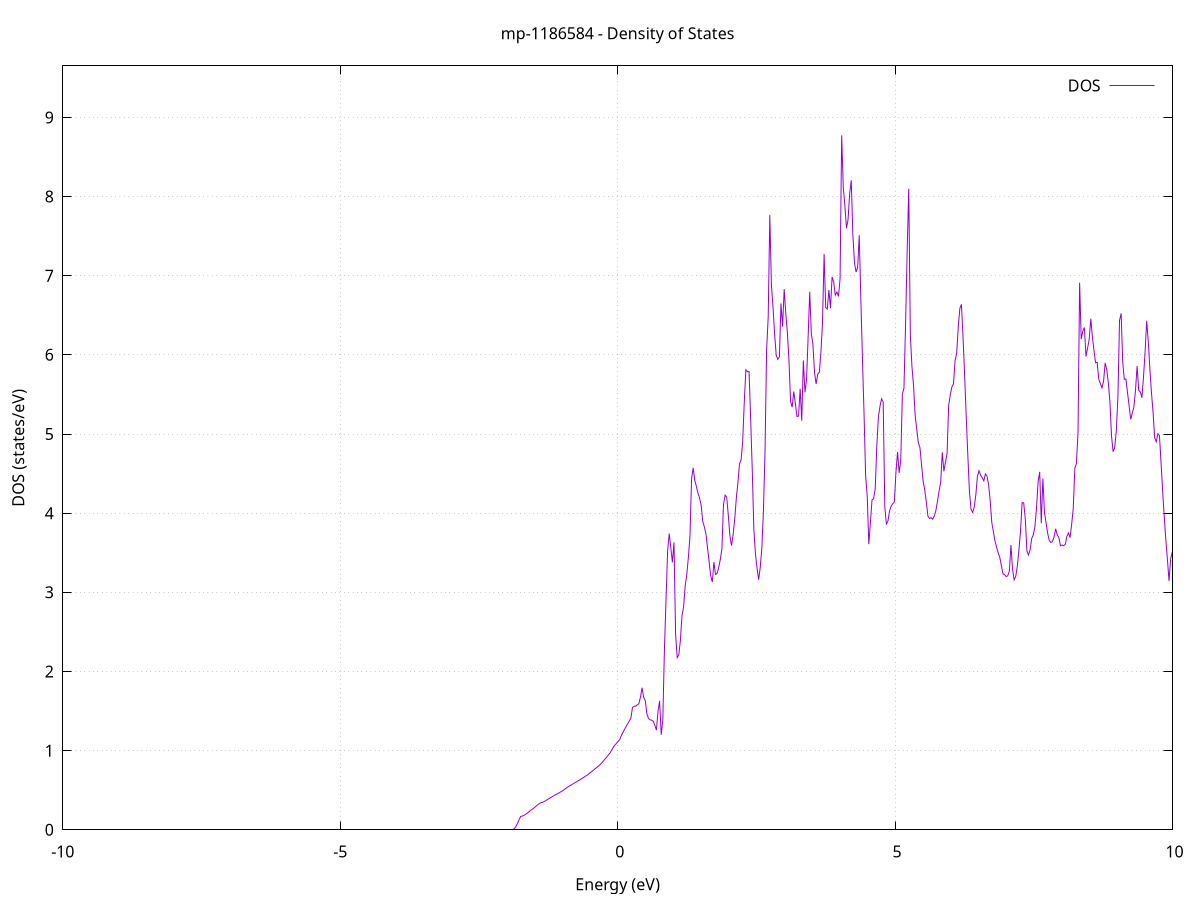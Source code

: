 set title 'mp-1186584 - Density of States'
set xlabel 'Energy (eV)'
set ylabel 'DOS (states/eV)'
set grid
set xrange [-10:10]
set yrange [0:9.651]
set xzeroaxis lt -1
set terminal png size 800,600
set output 'mp-1186584_dos_gnuplot.png'
plot '-' using 1:2 with lines title 'DOS'
-38.500600 0.000000
-38.471800 0.000000
-38.443000 0.000000
-38.414200 0.000000
-38.385400 0.000000
-38.356700 0.000000
-38.327900 0.000000
-38.299100 0.000000
-38.270300 0.000000
-38.241500 0.000000
-38.212700 0.000000
-38.184000 0.000000
-38.155200 0.000000
-38.126400 0.000000
-38.097600 0.000000
-38.068800 0.000000
-38.040100 0.000000
-38.011300 0.000000
-37.982500 0.000000
-37.953700 0.000000
-37.924900 0.000000
-37.896200 0.000000
-37.867400 0.000000
-37.838600 0.000000
-37.809800 0.000000
-37.781000 0.000000
-37.752300 0.000000
-37.723500 0.000000
-37.694700 0.000000
-37.665900 0.000000
-37.637100 0.000000
-37.608300 0.000000
-37.579600 0.000000
-37.550800 0.000000
-37.522000 0.000000
-37.493200 0.000000
-37.464400 0.000000
-37.435700 0.000000
-37.406900 0.000000
-37.378100 0.000000
-37.349300 0.000000
-37.320500 0.000000
-37.291800 0.000000
-37.263000 0.000000
-37.234200 0.000000
-37.205400 0.000000
-37.176600 0.000000
-37.147900 0.000000
-37.119100 0.000000
-37.090300 0.000000
-37.061500 0.000000
-37.032700 0.000000
-37.003900 0.000000
-36.975200 0.000000
-36.946400 0.000000
-36.917600 0.000000
-36.888800 0.000000
-36.860000 0.000000
-36.831300 0.000000
-36.802500 0.000000
-36.773700 0.000000
-36.744900 0.000000
-36.716100 0.000000
-36.687400 0.000000
-36.658600 0.000000
-36.629800 0.000000
-36.601000 0.000000
-36.572200 0.000000
-36.543500 0.000000
-36.514700 0.000000
-36.485900 0.000000
-36.457100 0.000000
-36.428300 0.000000
-36.399600 0.000000
-36.370800 0.000000
-36.342000 0.000000
-36.313200 0.000000
-36.284400 0.000000
-36.255600 0.000000
-36.226900 0.000000
-36.198100 0.000000
-36.169300 0.000000
-36.140500 0.000000
-36.111700 0.000000
-36.083000 0.000000
-36.054200 0.000000
-36.025400 0.000000
-35.996600 0.000000
-35.967800 0.000000
-35.939100 0.000000
-35.910300 0.000000
-35.881500 0.000000
-35.852700 0.000000
-35.823900 0.000000
-35.795200 0.000000
-35.766400 0.000000
-35.737600 0.000000
-35.708800 0.000000
-35.680000 0.000000
-35.651200 0.000000
-35.622500 0.000000
-35.593700 0.000000
-35.564900 0.000000
-35.536100 0.000000
-35.507300 0.000000
-35.478600 0.000000
-35.449800 0.000000
-35.421000 0.000000
-35.392200 0.000000
-35.363400 0.000000
-35.334700 0.000000
-35.305900 0.000000
-35.277100 0.000000
-35.248300 0.000000
-35.219500 0.000000
-35.190800 0.000000
-35.162000 0.000000
-35.133200 0.000000
-35.104400 0.000000
-35.075600 0.000000
-35.046800 0.000000
-35.018100 0.000000
-34.989300 0.000000
-34.960500 0.000000
-34.931700 0.000000
-34.902900 0.000000
-34.874200 0.000000
-34.845400 0.000000
-34.816600 0.000000
-34.787800 0.000000
-34.759000 0.000000
-34.730300 0.000000
-34.701500 0.000000
-34.672700 0.000000
-34.643900 0.000000
-34.615100 0.000000
-34.586400 0.000000
-34.557600 0.000000
-34.528800 0.000000
-34.500000 0.000000
-34.471200 0.000000
-34.442400 0.000000
-34.413700 0.000000
-34.384900 0.000000
-34.356100 0.000000
-34.327300 0.000000
-34.298500 0.000000
-34.269800 0.000000
-34.241000 0.000000
-34.212200 0.000000
-34.183400 0.000000
-34.154600 0.000000
-34.125900 0.000000
-34.097100 0.000000
-34.068300 0.000000
-34.039500 0.000000
-34.010700 0.000000
-33.982000 0.000000
-33.953200 0.000000
-33.924400 0.000000
-33.895600 0.000000
-33.866800 0.000000
-33.838000 0.000000
-33.809300 0.000000
-33.780500 0.000000
-33.751700 0.000000
-33.722900 0.000000
-33.694100 0.000000
-33.665400 0.000000
-33.636600 0.000000
-33.607800 0.000000
-33.579000 0.000000
-33.550200 0.000000
-33.521500 0.000000
-33.492700 0.000000
-33.463900 0.000000
-33.435100 0.000000
-33.406300 0.000000
-33.377600 0.000000
-33.348800 0.000000
-33.320000 0.000000
-33.291200 0.000000
-33.262400 0.000000
-33.233700 0.000000
-33.204900 0.000000
-33.176100 0.000000
-33.147300 0.000000
-33.118500 0.000000
-33.089700 0.000000
-33.061000 0.000000
-33.032200 0.000000
-33.003400 0.000000
-32.974600 0.000000
-32.945800 0.000000
-32.917100 0.000000
-32.888300 0.000000
-32.859500 0.000000
-32.830700 0.000000
-32.801900 0.000000
-32.773200 0.000000
-32.744400 0.000000
-32.715600 0.000000
-32.686800 0.000000
-32.658000 0.000000
-32.629300 0.000000
-32.600500 0.000000
-32.571700 0.000000
-32.542900 0.000000
-32.514100 0.000000
-32.485300 0.000000
-32.456600 0.000000
-32.427800 0.000000
-32.399000 0.000000
-32.370200 0.000000
-32.341400 0.000000
-32.312700 0.000000
-32.283900 0.000000
-32.255100 0.000000
-32.226300 0.000000
-32.197500 0.000000
-32.168800 0.000000
-32.140000 0.000000
-32.111200 0.000000
-32.082400 0.000000
-32.053600 0.000000
-32.024900 0.000000
-31.996100 0.000000
-31.967300 0.000000
-31.938500 0.000000
-31.909700 0.000000
-31.880900 0.000000
-31.852200 0.000000
-31.823400 0.000000
-31.794600 0.000000
-31.765800 0.000000
-31.737000 0.000000
-31.708300 0.000000
-31.679500 0.000000
-31.650700 0.000000
-31.621900 0.000000
-31.593100 0.000000
-31.564400 0.000000
-31.535600 0.000000
-31.506800 0.000000
-31.478000 0.000000
-31.449200 0.000000
-31.420500 0.000000
-31.391700 0.000000
-31.362900 0.000000
-31.334100 0.000000
-31.305300 0.000000
-31.276500 0.000000
-31.247800 0.000000
-31.219000 0.000000
-31.190200 0.000000
-31.161400 0.000000
-31.132600 0.000000
-31.103900 0.000000
-31.075100 0.000000
-31.046300 0.000000
-31.017500 0.000000
-30.988700 0.000000
-30.960000 0.000000
-30.931200 0.000000
-30.902400 0.000000
-30.873600 0.000000
-30.844800 0.000000
-30.816100 0.000000
-30.787300 0.000000
-30.758500 0.000000
-30.729700 0.000000
-30.700900 0.000000
-30.672100 0.000000
-30.643400 0.000000
-30.614600 0.000000
-30.585800 0.000000
-30.557000 0.000000
-30.528200 0.000000
-30.499500 0.000000
-30.470700 0.000000
-30.441900 0.000000
-30.413100 0.000000
-30.384300 0.000000
-30.355600 0.000000
-30.326800 0.000000
-30.298000 0.000000
-30.269200 0.000000
-30.240400 0.000000
-30.211700 0.000000
-30.182900 0.000000
-30.154100 0.000000
-30.125300 0.000000
-30.096500 0.000000
-30.067800 0.000000
-30.039000 0.000000
-30.010200 0.000000
-29.981400 0.000000
-29.952600 0.000000
-29.923800 0.000000
-29.895100 0.000000
-29.866300 0.000000
-29.837500 0.000000
-29.808700 0.000000
-29.779900 0.000000
-29.751200 0.000000
-29.722400 0.000000
-29.693600 0.000000
-29.664800 0.000000
-29.636000 0.000000
-29.607300 0.000000
-29.578500 0.000000
-29.549700 0.000000
-29.520900 0.000000
-29.492100 0.000000
-29.463400 0.000000
-29.434600 0.000000
-29.405800 0.000000
-29.377000 0.000000
-29.348200 0.000000
-29.319400 0.000000
-29.290700 0.000000
-29.261900 0.000000
-29.233100 0.000000
-29.204300 0.000000
-29.175500 0.000000
-29.146800 0.000000
-29.118000 0.000000
-29.089200 0.000000
-29.060400 0.000000
-29.031600 0.000000
-29.002900 0.000000
-28.974100 0.000000
-28.945300 0.000000
-28.916500 0.000000
-28.887700 0.000000
-28.859000 0.000000
-28.830200 0.000000
-28.801400 0.000000
-28.772600 0.000000
-28.743800 0.000000
-28.715000 0.000000
-28.686300 0.000000
-28.657500 0.000000
-28.628700 0.000000
-28.599900 0.000000
-28.571100 0.000000
-28.542400 0.000000
-28.513600 0.000000
-28.484800 0.000000
-28.456000 0.000000
-28.427200 0.000000
-28.398500 0.000000
-28.369700 0.000000
-28.340900 0.000000
-28.312100 0.000000
-28.283300 0.000000
-28.254600 0.000000
-28.225800 0.000000
-28.197000 0.000000
-28.168200 0.000000
-28.139400 0.000000
-28.110600 0.000000
-28.081900 0.000000
-28.053100 0.000000
-28.024300 0.000000
-27.995500 0.000000
-27.966700 0.000000
-27.938000 0.000000
-27.909200 0.000000
-27.880400 0.000000
-27.851600 0.000000
-27.822800 0.000000
-27.794100 0.000000
-27.765300 0.000000
-27.736500 0.000000
-27.707700 0.000000
-27.678900 0.000000
-27.650200 0.000000
-27.621400 0.000000
-27.592600 0.000000
-27.563800 0.000000
-27.535000 0.000000
-27.506200 0.000000
-27.477500 0.000000
-27.448700 0.000000
-27.419900 0.000000
-27.391100 0.000000
-27.362300 0.000000
-27.333600 0.000000
-27.304800 0.000000
-27.276000 0.000000
-27.247200 0.000000
-27.218400 0.000000
-27.189700 0.000000
-27.160900 0.000000
-27.132100 0.000000
-27.103300 0.000000
-27.074500 0.000000
-27.045800 0.000000
-27.017000 0.000000
-26.988200 0.000000
-26.959400 0.000000
-26.930600 0.000000
-26.901900 0.000000
-26.873100 0.000000
-26.844300 0.000000
-26.815500 0.000000
-26.786700 0.000000
-26.757900 0.000000
-26.729200 0.000000
-26.700400 0.000000
-26.671600 0.000000
-26.642800 0.000000
-26.614000 0.000000
-26.585300 0.000000
-26.556500 0.000000
-26.527700 0.000000
-26.498900 0.000000
-26.470100 0.000000
-26.441400 0.000000
-26.412600 0.000000
-26.383800 0.000000
-26.355000 0.000000
-26.326200 0.000000
-26.297500 0.000000
-26.268700 0.000000
-26.239900 0.000000
-26.211100 0.000000
-26.182300 0.000000
-26.153500 0.000000
-26.124800 0.000000
-26.096000 0.000000
-26.067200 0.000000
-26.038400 0.000000
-26.009600 0.000000
-25.980900 0.000000
-25.952100 0.000000
-25.923300 0.000000
-25.894500 0.000000
-25.865700 0.000000
-25.837000 0.000000
-25.808200 0.000000
-25.779400 0.000000
-25.750600 0.000000
-25.721800 0.000000
-25.693100 0.000000
-25.664300 0.000000
-25.635500 0.000000
-25.606700 0.000000
-25.577900 0.000000
-25.549100 0.000000
-25.520400 0.000000
-25.491600 0.000000
-25.462800 0.000000
-25.434000 0.000000
-25.405200 0.000000
-25.376500 0.000000
-25.347700 0.000000
-25.318900 0.000000
-25.290100 0.000000
-25.261300 0.000000
-25.232600 0.000000
-25.203800 0.000000
-25.175000 0.000000
-25.146200 0.000000
-25.117400 0.000000
-25.088700 0.000000
-25.059900 0.000000
-25.031100 0.000000
-25.002300 0.000000
-24.973500 0.000000
-24.944700 0.000000
-24.916000 0.000000
-24.887200 0.000000
-24.858400 0.000000
-24.829600 0.000000
-24.800800 0.000000
-24.772100 0.000000
-24.743300 0.000000
-24.714500 0.000000
-24.685700 0.000000
-24.656900 0.000000
-24.628200 0.000000
-24.599400 0.000000
-24.570600 0.000000
-24.541800 0.000000
-24.513000 0.000000
-24.484300 0.000000
-24.455500 0.000000
-24.426700 0.000000
-24.397900 0.000000
-24.369100 0.000000
-24.340300 0.000000
-24.311600 0.000000
-24.282800 0.000000
-24.254000 0.000000
-24.225200 0.000000
-24.196400 0.000000
-24.167700 0.000000
-24.138900 0.000000
-24.110100 0.000000
-24.081300 0.000000
-24.052500 0.000000
-24.023800 0.000000
-23.995000 0.000000
-23.966200 0.000000
-23.937400 0.000000
-23.908600 0.000000
-23.879900 0.000000
-23.851100 0.000000
-23.822300 0.000000
-23.793500 0.000000
-23.764700 0.000000
-23.736000 0.000000
-23.707200 0.000000
-23.678400 0.000000
-23.649600 0.000000
-23.620800 0.000000
-23.592000 0.000000
-23.563300 0.000000
-23.534500 0.000000
-23.505700 0.000000
-23.476900 0.000000
-23.448100 0.000000
-23.419400 0.000000
-23.390600 0.000000
-23.361800 0.000000
-23.333000 0.000000
-23.304200 0.000000
-23.275500 0.000000
-23.246700 0.000000
-23.217900 0.000000
-23.189100 0.000000
-23.160300 0.000000
-23.131600 0.000000
-23.102800 0.000000
-23.074000 0.000000
-23.045200 0.000000
-23.016400 0.000000
-22.987600 0.000000
-22.958900 0.000000
-22.930100 0.000000
-22.901300 0.000000
-22.872500 0.000000
-22.843700 0.000000
-22.815000 0.000000
-22.786200 0.000000
-22.757400 0.000000
-22.728600 0.000000
-22.699800 0.000000
-22.671100 0.000000
-22.642300 0.000000
-22.613500 0.000000
-22.584700 0.000000
-22.555900 0.000000
-22.527200 0.000000
-22.498400 0.000000
-22.469600 0.000000
-22.440800 0.000000
-22.412000 0.000000
-22.383200 0.000000
-22.354500 0.000000
-22.325700 0.000000
-22.296900 0.000000
-22.268100 0.000000
-22.239300 0.000000
-22.210600 0.000000
-22.181800 0.000000
-22.153000 0.000000
-22.124200 0.000000
-22.095400 0.000000
-22.066700 0.000000
-22.037900 0.000000
-22.009100 0.000000
-21.980300 0.000000
-21.951500 0.000000
-21.922800 0.000000
-21.894000 0.000000
-21.865200 0.000000
-21.836400 0.000000
-21.807600 0.000000
-21.778800 0.000000
-21.750100 0.000000
-21.721300 0.000000
-21.692500 0.000000
-21.663700 0.000000
-21.634900 0.000000
-21.606200 0.000000
-21.577400 0.000000
-21.548600 0.000000
-21.519800 0.000000
-21.491000 0.000000
-21.462300 0.000000
-21.433500 0.000000
-21.404700 0.000000
-21.375900 0.000000
-21.347100 0.000000
-21.318400 0.000000
-21.289600 0.000000
-21.260800 0.000000
-21.232000 0.000000
-21.203200 0.000000
-21.174500 0.000000
-21.145700 0.000000
-21.116900 0.000000
-21.088100 0.000000
-21.059300 9.501400
-21.030500 12.516000
-21.001800 35.061200
-20.973000 37.074900
-20.944200 49.780700
-20.915400 50.344800
-20.886600 13.240700
-20.857900 32.386700
-20.829100 38.251400
-20.800300 40.545900
-20.771500 30.185800
-20.742700 45.372500
-20.714000 35.614400
-20.685200 61.629500
-20.656400 69.793100
-20.627600 74.371700
-20.598800 0.000000
-20.570100 0.000000
-20.541300 0.000000
-20.512500 0.000000
-20.483700 0.000000
-20.454900 0.000000
-20.426100 0.000000
-20.397400 0.000000
-20.368600 0.000000
-20.339800 0.000000
-20.311000 0.000000
-20.282200 0.000000
-20.253500 0.000000
-20.224700 0.000000
-20.195900 0.000000
-20.167100 0.000000
-20.138300 0.000000
-20.109600 0.000000
-20.080800 0.000000
-20.052000 0.000000
-20.023200 0.000000
-19.994400 0.000000
-19.965700 0.000000
-19.936900 0.000000
-19.908100 0.000000
-19.879300 0.000000
-19.850500 0.000000
-19.821700 0.000000
-19.793000 0.000000
-19.764200 0.000000
-19.735400 0.000000
-19.706600 0.000000
-19.677800 0.000000
-19.649100 0.000000
-19.620300 0.000000
-19.591500 0.000000
-19.562700 0.000000
-19.533900 0.000000
-19.505200 0.000000
-19.476400 0.000000
-19.447600 0.000000
-19.418800 0.000000
-19.390000 0.000000
-19.361300 0.000000
-19.332500 0.000000
-19.303700 0.000000
-19.274900 0.000000
-19.246100 0.000000
-19.217300 0.000000
-19.188600 0.000000
-19.159800 0.000000
-19.131000 0.000000
-19.102200 0.000000
-19.073400 0.000000
-19.044700 0.000000
-19.015900 0.000000
-18.987100 0.000000
-18.958300 0.000000
-18.929500 0.000000
-18.900800 0.000000
-18.872000 0.000000
-18.843200 0.000000
-18.814400 0.000000
-18.785600 0.000000
-18.756900 0.000000
-18.728100 0.000000
-18.699300 0.000000
-18.670500 0.000000
-18.641700 0.000000
-18.612900 0.000000
-18.584200 0.000000
-18.555400 0.000000
-18.526600 0.000000
-18.497800 0.000000
-18.469000 0.000000
-18.440300 0.000000
-18.411500 0.000000
-18.382700 0.000000
-18.353900 0.000000
-18.325100 0.000000
-18.296400 0.000000
-18.267600 0.000000
-18.238800 0.000000
-18.210000 0.000000
-18.181200 0.000000
-18.152500 0.000000
-18.123700 0.000000
-18.094900 0.000000
-18.066100 0.000000
-18.037300 0.000000
-18.008600 0.000000
-17.979800 0.000000
-17.951000 0.000000
-17.922200 0.000000
-17.893400 0.000000
-17.864600 0.000000
-17.835900 0.000000
-17.807100 0.000000
-17.778300 0.000000
-17.749500 0.000000
-17.720700 0.000000
-17.692000 0.000000
-17.663200 0.000000
-17.634400 0.000000
-17.605600 0.000000
-17.576800 0.000000
-17.548100 0.000000
-17.519300 0.000000
-17.490500 0.000000
-17.461700 0.000000
-17.432900 0.000000
-17.404200 0.000000
-17.375400 0.000000
-17.346600 0.000000
-17.317800 0.000000
-17.289000 0.000000
-17.260200 0.000000
-17.231500 0.000000
-17.202700 0.000000
-17.173900 0.000000
-17.145100 0.000000
-17.116300 0.000000
-17.087600 0.000000
-17.058800 0.000000
-17.030000 0.000000
-17.001200 0.000000
-16.972400 0.000000
-16.943700 0.000000
-16.914900 0.000000
-16.886100 0.000000
-16.857300 0.000000
-16.828500 0.000000
-16.799800 0.000000
-16.771000 0.000000
-16.742200 0.000000
-16.713400 0.000000
-16.684600 0.000000
-16.655800 0.000000
-16.627100 0.000000
-16.598300 0.000000
-16.569500 0.000000
-16.540700 0.000000
-16.511900 0.000000
-16.483200 0.000000
-16.454400 0.000000
-16.425600 0.000000
-16.396800 0.000000
-16.368000 0.000000
-16.339300 160.466200
-16.310500 0.000000
-16.281700 0.000000
-16.252900 0.000000
-16.224100 0.000000
-16.195400 0.000000
-16.166600 0.000000
-16.137800 0.000000
-16.109000 0.000000
-16.080200 0.000000
-16.051400 0.000000
-16.022700 0.000000
-15.993900 0.000000
-15.965100 0.000000
-15.936300 0.000000
-15.907500 0.000000
-15.878800 0.000000
-15.850000 0.000000
-15.821200 0.000000
-15.792400 0.000000
-15.763600 0.000000
-15.734900 0.000000
-15.706100 0.000000
-15.677300 0.000000
-15.648500 0.000000
-15.619700 0.000000
-15.591000 0.000000
-15.562200 0.000000
-15.533400 0.000000
-15.504600 0.000000
-15.475800 0.000000
-15.447000 0.000000
-15.418300 0.000000
-15.389500 0.000000
-15.360700 0.000000
-15.331900 0.000000
-15.303100 0.000000
-15.274400 0.000000
-15.245600 0.000000
-15.216800 0.000000
-15.188000 0.000000
-15.159200 0.000000
-15.130500 0.000000
-15.101700 0.000000
-15.072900 0.000000
-15.044100 0.000000
-15.015300 0.000000
-14.986600 0.000000
-14.957800 0.000000
-14.929000 0.000000
-14.900200 0.000000
-14.871400 0.000000
-14.842700 0.000000
-14.813900 0.000000
-14.785100 0.000000
-14.756300 0.000000
-14.727500 0.000000
-14.698700 0.000000
-14.670000 0.000000
-14.641200 0.000000
-14.612400 0.000000
-14.583600 0.000000
-14.554800 0.000000
-14.526100 0.000000
-14.497300 0.000000
-14.468500 0.000000
-14.439700 0.000000
-14.410900 0.000000
-14.382200 0.000000
-14.353400 0.000000
-14.324600 0.000000
-14.295800 0.000000
-14.267000 0.000000
-14.238300 0.000000
-14.209500 0.000000
-14.180700 0.000000
-14.151900 0.000000
-14.123100 0.000000
-14.094300 0.000000
-14.065600 0.000000
-14.036800 0.000000
-14.008000 0.000000
-13.979200 0.000000
-13.950400 0.000000
-13.921700 0.000000
-13.892900 0.000000
-13.864100 0.000000
-13.835300 0.000000
-13.806500 0.000000
-13.777800 0.000000
-13.749000 0.000000
-13.720200 0.000000
-13.691400 0.000000
-13.662600 0.000000
-13.633900 0.000000
-13.605100 0.000000
-13.576300 0.000000
-13.547500 0.000000
-13.518700 0.000000
-13.489900 0.000000
-13.461200 0.000000
-13.432400 0.000000
-13.403600 0.000000
-13.374800 0.000000
-13.346000 0.000000
-13.317300 0.000000
-13.288500 0.000000
-13.259700 0.000000
-13.230900 0.000000
-13.202100 0.000000
-13.173400 0.000000
-13.144600 0.000000
-13.115800 0.000000
-13.087000 0.000000
-13.058200 0.000000
-13.029500 0.000000
-13.000700 0.000000
-12.971900 0.000000
-12.943100 0.000000
-12.914300 0.000000
-12.885500 0.000000
-12.856800 0.000000
-12.828000 0.000000
-12.799200 0.000000
-12.770400 0.000000
-12.741600 0.000000
-12.712900 0.000000
-12.684100 0.000000
-12.655300 0.000000
-12.626500 0.000000
-12.597700 0.000000
-12.569000 0.000000
-12.540200 0.000000
-12.511400 0.000000
-12.482600 0.000000
-12.453800 0.000000
-12.425100 0.000000
-12.396300 0.000000
-12.367500 0.000000
-12.338700 0.000000
-12.309900 0.000000
-12.281100 0.000000
-12.252400 0.000000
-12.223600 0.000000
-12.194800 0.000000
-12.166000 0.000000
-12.137200 0.000000
-12.108500 0.000000
-12.079700 0.000000
-12.050900 0.000000
-12.022100 0.000000
-11.993300 0.000000
-11.964600 0.000000
-11.935800 0.000000
-11.907000 0.000000
-11.878200 0.000000
-11.849400 0.000000
-11.820700 0.000000
-11.791900 0.000000
-11.763100 0.000000
-11.734300 0.000000
-11.705500 0.000000
-11.676800 0.000000
-11.648000 0.000000
-11.619200 0.000000
-11.590400 0.000000
-11.561600 0.000000
-11.532800 0.000000
-11.504100 0.000000
-11.475300 0.000000
-11.446500 0.000000
-11.417700 0.000000
-11.388900 0.000000
-11.360200 0.000000
-11.331400 0.000000
-11.302600 0.000000
-11.273800 0.000000
-11.245000 0.000000
-11.216300 0.000000
-11.187500 0.000000
-11.158700 0.000000
-11.129900 0.000000
-11.101100 0.000000
-11.072400 0.000000
-11.043600 0.000000
-11.014800 0.000000
-10.986000 0.000000
-10.957200 0.000000
-10.928400 0.000000
-10.899700 0.000000
-10.870900 0.000000
-10.842100 0.000000
-10.813300 0.000000
-10.784500 0.000000
-10.755800 0.000000
-10.727000 0.000000
-10.698200 0.000000
-10.669400 0.000000
-10.640600 0.000000
-10.611900 0.000000
-10.583100 0.000000
-10.554300 0.000000
-10.525500 0.000000
-10.496700 0.000000
-10.468000 0.000000
-10.439200 0.000000
-10.410400 0.000000
-10.381600 0.000000
-10.352800 0.000000
-10.324000 0.000000
-10.295300 0.000000
-10.266500 0.000000
-10.237700 0.000000
-10.208900 0.000000
-10.180100 0.000000
-10.151400 0.000000
-10.122600 0.000000
-10.093800 0.000000
-10.065000 0.000000
-10.036200 0.000000
-10.007500 0.000000
-9.978700 0.000000
-9.949900 0.000000
-9.921100 0.000000
-9.892300 0.000000
-9.863600 0.000000
-9.834800 0.000000
-9.806000 0.000000
-9.777200 0.000000
-9.748400 0.000000
-9.719600 0.000000
-9.690900 0.000000
-9.662100 0.000000
-9.633300 0.000000
-9.604500 0.000000
-9.575700 0.000000
-9.547000 0.000000
-9.518200 0.000000
-9.489400 0.000000
-9.460600 0.000000
-9.431800 0.000000
-9.403100 0.000000
-9.374300 0.000000
-9.345500 0.000000
-9.316700 0.000000
-9.287900 0.000000
-9.259200 0.000000
-9.230400 0.000000
-9.201600 0.000000
-9.172800 0.000000
-9.144000 0.000000
-9.115200 0.000000
-9.086500 0.000000
-9.057700 0.000000
-9.028900 0.000000
-9.000100 0.000000
-8.971300 0.000000
-8.942600 0.000000
-8.913800 0.000000
-8.885000 0.000000
-8.856200 0.000000
-8.827400 0.000000
-8.798700 0.000000
-8.769900 0.000000
-8.741100 0.000000
-8.712300 0.000000
-8.683500 0.000000
-8.654800 0.000000
-8.626000 0.000000
-8.597200 0.000000
-8.568400 0.000000
-8.539600 0.000000
-8.510900 0.000000
-8.482100 0.000000
-8.453300 0.000000
-8.424500 0.000000
-8.395700 0.000000
-8.366900 0.000000
-8.338200 0.000000
-8.309400 0.000000
-8.280600 0.000000
-8.251800 0.000000
-8.223000 0.000000
-8.194300 0.000000
-8.165500 0.000000
-8.136700 0.000000
-8.107900 0.000000
-8.079100 0.000000
-8.050400 0.000000
-8.021600 0.000000
-7.992800 0.000000
-7.964000 0.000000
-7.935200 0.000000
-7.906500 0.000000
-7.877700 0.000000
-7.848900 0.000000
-7.820100 0.000000
-7.791300 0.000000
-7.762500 0.000000
-7.733800 0.000000
-7.705000 0.000000
-7.676200 0.000000
-7.647400 0.000000
-7.618600 0.000000
-7.589900 0.000000
-7.561100 0.000000
-7.532300 0.000000
-7.503500 0.000000
-7.474700 0.000000
-7.446000 0.000000
-7.417200 0.000000
-7.388400 0.000000
-7.359600 0.000000
-7.330800 0.000000
-7.302100 0.000000
-7.273300 0.000000
-7.244500 0.000000
-7.215700 0.000000
-7.186900 0.000000
-7.158100 0.000000
-7.129400 0.000000
-7.100600 0.000000
-7.071800 0.000000
-7.043000 0.000000
-7.014200 0.000000
-6.985500 0.000000
-6.956700 0.000000
-6.927900 0.000000
-6.899100 0.000000
-6.870300 0.000000
-6.841600 0.000000
-6.812800 0.000000
-6.784000 0.000000
-6.755200 0.000000
-6.726400 0.000000
-6.697700 0.000000
-6.668900 0.000000
-6.640100 0.000000
-6.611300 0.000000
-6.582500 0.000000
-6.553700 0.000000
-6.525000 0.000000
-6.496200 0.000000
-6.467400 0.000000
-6.438600 0.000000
-6.409800 0.000000
-6.381100 0.000000
-6.352300 0.000000
-6.323500 0.000000
-6.294700 0.000000
-6.265900 0.000000
-6.237200 0.000000
-6.208400 0.000000
-6.179600 0.000000
-6.150800 0.000000
-6.122000 0.000000
-6.093300 0.000000
-6.064500 0.000000
-6.035700 0.000000
-6.006900 0.000000
-5.978100 0.000000
-5.949300 0.000000
-5.920600 0.000000
-5.891800 0.000000
-5.863000 0.000000
-5.834200 0.000000
-5.805400 0.000000
-5.776700 0.000000
-5.747900 0.000000
-5.719100 0.000000
-5.690300 0.000000
-5.661500 0.000000
-5.632800 0.000000
-5.604000 0.000000
-5.575200 0.000000
-5.546400 0.000000
-5.517600 0.000000
-5.488900 0.000000
-5.460100 0.000000
-5.431300 0.000000
-5.402500 0.000000
-5.373700 0.000000
-5.345000 0.000000
-5.316200 0.000000
-5.287400 0.000000
-5.258600 0.000000
-5.229800 0.000000
-5.201000 0.000000
-5.172300 0.000000
-5.143500 0.000000
-5.114700 0.000000
-5.085900 0.000000
-5.057100 0.000000
-5.028400 0.000000
-4.999600 0.000000
-4.970800 0.000000
-4.942000 0.000000
-4.913200 0.000000
-4.884500 0.000000
-4.855700 0.000000
-4.826900 0.000000
-4.798100 0.000000
-4.769300 0.000000
-4.740600 0.000000
-4.711800 0.000000
-4.683000 0.000000
-4.654200 0.000000
-4.625400 0.000000
-4.596600 0.000000
-4.567900 0.000000
-4.539100 0.000000
-4.510300 0.000000
-4.481500 0.000000
-4.452700 0.000000
-4.424000 0.000000
-4.395200 0.000000
-4.366400 0.000000
-4.337600 0.000000
-4.308800 0.000000
-4.280100 0.000000
-4.251300 0.000000
-4.222500 0.000000
-4.193700 0.000000
-4.164900 0.000000
-4.136200 0.000000
-4.107400 0.000000
-4.078600 0.000000
-4.049800 0.000000
-4.021000 0.000000
-3.992200 0.000000
-3.963500 0.000000
-3.934700 0.000000
-3.905900 0.000000
-3.877100 0.000000
-3.848300 0.000000
-3.819600 0.000000
-3.790800 0.000000
-3.762000 0.000000
-3.733200 0.000000
-3.704400 0.000000
-3.675700 0.000000
-3.646900 0.000000
-3.618100 0.000000
-3.589300 0.000000
-3.560500 0.000000
-3.531800 0.000000
-3.503000 0.000000
-3.474200 0.000000
-3.445400 0.000000
-3.416600 0.000000
-3.387800 0.000000
-3.359100 0.000000
-3.330300 0.000000
-3.301500 0.000000
-3.272700 0.000000
-3.243900 0.000000
-3.215200 0.000000
-3.186400 0.000000
-3.157600 0.000000
-3.128800 0.000000
-3.100000 0.000000
-3.071300 0.000000
-3.042500 0.000000
-3.013700 0.000000
-2.984900 0.000000
-2.956100 0.000000
-2.927400 0.000000
-2.898600 0.000000
-2.869800 0.000000
-2.841000 0.000000
-2.812200 0.000000
-2.783400 0.000000
-2.754700 0.000000
-2.725900 0.000000
-2.697100 0.000000
-2.668300 0.000000
-2.639500 0.000000
-2.610800 0.000000
-2.582000 0.000000
-2.553200 0.000000
-2.524400 0.000000
-2.495600 0.000000
-2.466900 0.000000
-2.438100 0.000000
-2.409300 0.000000
-2.380500 0.000000
-2.351700 0.000000
-2.323000 0.000000
-2.294200 0.000000
-2.265400 0.000000
-2.236600 0.000000
-2.207800 0.000000
-2.179100 0.000000
-2.150300 0.000000
-2.121500 0.000000
-2.092700 0.000000
-2.063900 0.000000
-2.035100 0.000000
-2.006400 0.000000
-1.977600 0.000000
-1.948800 0.000000
-1.920000 0.000000
-1.891200 0.001400
-1.862500 0.014400
-1.833700 0.041000
-1.804900 0.081000
-1.776100 0.128700
-1.747300 0.168400
-1.718600 0.173400
-1.689800 0.182000
-1.661000 0.194100
-1.632200 0.208300
-1.603400 0.224300
-1.574700 0.242000
-1.545900 0.257200
-1.517100 0.270300
-1.488300 0.287200
-1.459500 0.304700
-1.430700 0.321500
-1.402000 0.334700
-1.373200 0.344100
-1.344400 0.349500
-1.315600 0.360000
-1.286800 0.372200
-1.258100 0.384600
-1.229300 0.397200
-1.200500 0.409400
-1.171700 0.421100
-1.142900 0.432200
-1.114200 0.442800
-1.085400 0.454100
-1.056600 0.465800
-1.027800 0.477800
-0.999000 0.490600
-0.970300 0.504200
-0.941500 0.518600
-0.912700 0.533500
-0.883900 0.546700
-0.855100 0.558600
-0.826300 0.570600
-0.797600 0.582600
-0.768800 0.594500
-0.740000 0.606300
-0.711200 0.618600
-0.682400 0.631400
-0.653700 0.644000
-0.624900 0.656800
-0.596100 0.669700
-0.567300 0.682700
-0.538500 0.695800
-0.509800 0.712600
-0.481000 0.728100
-0.452200 0.744100
-0.423400 0.760400
-0.394600 0.777000
-0.365900 0.793800
-0.337100 0.810800
-0.308300 0.828200
-0.279500 0.850600
-0.250700 0.874300
-0.221900 0.898200
-0.193200 0.922600
-0.164400 0.947400
-0.135600 0.971800
-0.106800 1.009100
-0.078000 1.041700
-0.049300 1.069400
-0.020500 1.092400
0.008300 1.115500
0.037100 1.137500
0.065900 1.188500
0.094600 1.228800
0.123400 1.268000
0.152200 1.304800
0.181000 1.340000
0.209800 1.373900
0.238500 1.412600
0.267300 1.544700
0.296100 1.559500
0.324900 1.561300
0.353700 1.578000
0.382400 1.591400
0.411200 1.676700
0.440000 1.794600
0.468800 1.673500
0.497600 1.632900
0.526400 1.467200
0.555100 1.407100
0.583900 1.389000
0.612700 1.385000
0.641500 1.371500
0.670300 1.318300
0.699000 1.258800
0.727800 1.497400
0.756600 1.627900
0.785400 1.200500
0.814200 1.385000
0.842900 2.273400
0.871700 2.900900
0.900500 3.519200
0.929300 3.742900
0.958100 3.562200
0.986800 3.379600
1.015600 3.631700
1.044400 2.468800
1.073200 2.174000
1.102000 2.207300
1.130800 2.392700
1.159500 2.702500
1.188300 2.811900
1.217100 3.079900
1.245900 3.225600
1.274700 3.441400
1.303400 3.708200
1.332200 4.432000
1.361000 4.572800
1.389800 4.415300
1.418600 4.339200
1.447300 4.254900
1.476100 4.192200
1.504900 4.100200
1.533700 3.898600
1.562500 3.825900
1.591200 3.740100
1.620000 3.557800
1.648800 3.385900
1.677600 3.207300
1.706400 3.130100
1.735200 3.382100
1.763900 3.226300
1.792700 3.239300
1.821500 3.313100
1.850300 3.415500
1.879100 3.548700
1.907800 4.108800
1.936600 4.228000
1.965400 4.202300
1.994200 3.976500
2.023000 3.713800
2.051700 3.589400
2.080500 3.725600
2.109300 3.917900
2.138100 4.181500
2.166900 4.381500
2.195600 4.620500
2.224400 4.673600
2.253200 4.902400
2.282000 5.400900
2.310800 5.812100
2.339600 5.787400
2.368300 5.788000
2.397100 5.196600
2.425900 4.551000
2.454700 3.801500
2.483500 3.487800
2.512200 3.306500
2.541000 3.159500
2.569800 3.314400
2.598600 3.555800
2.627400 4.033400
2.656100 4.780500
2.684900 6.063500
2.713700 6.482700
2.742500 7.768100
2.771300 6.882600
2.800000 6.609000
2.828800 6.264500
2.857600 5.997700
2.886400 5.942200
2.915200 5.975100
2.944000 6.650200
2.972700 6.356800
3.001500 6.831400
3.030300 6.522900
3.059100 6.280800
3.087900 5.925100
3.116600 5.407400
3.145400 5.338900
3.174200 5.536800
3.203000 5.384200
3.231800 5.222000
3.260500 5.226000
3.289300 5.571400
3.318100 5.169200
3.346900 5.930600
3.375700 5.527400
3.404400 5.680700
3.433200 6.229700
3.462000 6.797500
3.490800 6.267100
3.519600 6.134000
3.548300 5.779600
3.577100 5.630900
3.605900 5.758000
3.634700 5.777900
3.663500 6.035100
3.692300 6.409000
3.721000 7.275200
3.749800 6.596100
3.778600 6.579300
3.807400 6.819100
3.836200 6.590500
3.864900 6.984200
3.893700 6.919300
3.922500 6.754500
3.951300 6.793900
3.980100 6.738600
4.008800 6.964200
4.037600 8.773500
4.066400 8.115000
4.095200 7.889100
4.124000 7.599000
4.152700 7.709400
4.181500 8.037500
4.210300 8.204900
4.239100 7.520200
4.267900 7.167000
4.296700 7.046900
4.325400 7.102800
4.354200 7.510300
4.383000 6.706100
4.411800 5.954500
4.440600 5.260500
4.469300 4.471900
4.498100 4.213900
4.526900 3.608500
4.555700 3.881700
4.584500 4.167500
4.613200 4.182000
4.642000 4.309200
4.670800 4.846200
4.699600 5.215900
4.728400 5.351100
4.757100 5.445400
4.785900 5.404800
4.814700 4.085700
4.843500 3.857000
4.872300 3.903700
4.901100 4.030500
4.929800 4.089000
4.958600 4.120300
4.987400 4.142900
5.016200 4.522700
5.045000 4.773200
5.073700 4.508300
5.102500 4.665900
5.131300 5.507500
5.160100 5.576900
5.188900 6.376200
5.217600 7.302200
5.246400 8.100200
5.275200 6.246300
5.304000 5.855800
5.332800 5.613400
5.361500 5.241000
5.390300 5.060400
5.419100 4.892700
5.447900 4.830100
5.476700 4.615300
5.505500 4.404100
5.534200 4.295900
5.563000 4.143000
5.591800 3.963200
5.620600 3.932000
5.649400 3.943600
5.678100 3.923500
5.706900 3.962700
5.735700 4.035400
5.764500 4.150400
5.793300 4.281100
5.822000 4.388500
5.850800 4.769000
5.879600 4.529100
5.908400 4.642700
5.937200 4.753700
5.965900 5.361400
5.994700 5.491900
6.023500 5.593500
6.052300 5.632600
6.081100 5.928100
6.109900 6.018600
6.138600 6.352600
6.167400 6.586000
6.196200 6.638200
6.225000 6.216600
6.253800 5.740400
6.282500 5.212600
6.311300 4.731100
6.340100 4.274300
6.368900 4.051000
6.397700 4.008700
6.426400 4.077600
6.455200 4.228300
6.484000 4.465200
6.512800 4.536500
6.541600 4.480600
6.570300 4.446700
6.599100 4.408300
6.627900 4.494600
6.656700 4.468900
6.685500 4.364700
6.714200 4.156500
6.743000 3.883800
6.771800 3.764600
6.800600 3.650300
6.829400 3.570700
6.858200 3.498700
6.886900 3.441300
6.915700 3.339400
6.944500 3.233700
6.973300 3.224300
7.002100 3.199400
7.030800 3.209000
7.059600 3.267000
7.088400 3.598600
7.117200 3.288900
7.146000 3.157100
7.174700 3.202000
7.203500 3.332300
7.232300 3.533400
7.261100 3.778700
7.289900 4.135500
7.318600 4.128600
7.347400 3.924500
7.376200 3.520500
7.405000 3.469700
7.433800 3.538900
7.462600 3.680300
7.491300 3.726300
7.520100 3.827600
7.548900 4.063300
7.577700 4.395600
7.606500 4.521800
7.635200 3.872800
7.664000 4.437800
7.692800 4.011400
7.721600 3.875700
7.750400 3.743800
7.779100 3.655500
7.807900 3.630300
7.836700 3.639300
7.865500 3.700200
7.894300 3.803100
7.923000 3.724900
7.951800 3.691300
7.980600 3.588800
8.009400 3.597800
8.038200 3.588700
8.067000 3.604000
8.095700 3.704900
8.124500 3.750100
8.153300 3.690400
8.182100 3.857800
8.210900 4.054600
8.239600 4.567200
8.268400 4.625800
8.297200 5.020100
8.326000 6.911100
8.354800 6.199400
8.383500 6.299300
8.412300 6.346400
8.441100 5.979700
8.469900 6.086900
8.498700 6.194800
8.527400 6.456500
8.556200 6.226100
8.585000 6.055100
8.613800 5.900300
8.642600 5.905100
8.671400 5.692700
8.700100 5.637800
8.728900 5.582900
8.757700 5.668900
8.786500 5.897900
8.815300 5.813300
8.844000 5.645000
8.872800 5.399100
8.901600 4.969600
8.930400 4.776800
8.959200 4.831500
8.987900 5.046500
9.016700 5.475700
9.045500 6.435900
9.074300 6.524100
9.103100 5.904000
9.131800 5.691100
9.160600 5.695400
9.189400 5.522700
9.218200 5.356600
9.247000 5.186800
9.275800 5.264400
9.304500 5.343000
9.333300 5.552500
9.362100 5.859800
9.390900 5.550200
9.419700 5.533900
9.448400 5.457700
9.477200 5.717800
9.506000 6.038400
9.534800 6.429900
9.563600 6.167900
9.592300 5.821900
9.621100 5.523100
9.649900 5.272000
9.678700 4.950700
9.707500 4.902400
9.736200 5.003200
9.765000 4.978600
9.793800 4.634500
9.822600 4.280900
9.851400 3.951500
9.880100 3.661600
9.908900 3.412300
9.937700 3.142500
9.966500 3.423000
9.995300 3.507100
10.024100 3.334400
10.052800 3.080200
10.081600 2.849000
10.110400 2.679300
10.139200 2.499000
10.168000 2.358900
10.196700 2.266700
10.225500 2.180000
10.254300 2.041700
10.283100 1.904100
10.311900 1.888600
10.340600 1.962000
10.369400 1.774800
10.398200 1.645200
10.427000 1.519800
10.455800 1.302000
10.484500 1.086200
10.513300 0.942400
10.542100 0.878700
10.570900 0.935800
10.599700 1.051200
10.628500 1.286800
10.657200 1.577300
10.686000 1.825500
10.714800 2.048000
10.743600 2.233200
10.772400 2.452900
10.801100 2.703400
10.829900 3.003500
10.858700 2.771900
10.887500 2.699300
10.916300 2.630600
10.945000 2.735500
10.973800 2.982700
11.002600 3.079500
11.031400 3.224400
11.060200 3.448200
11.088900 3.545800
11.117700 3.752200
11.146500 3.778500
11.175300 3.569300
11.204100 3.594200
11.232900 3.448500
11.261600 3.379100
11.290400 3.408000
11.319200 3.405600
11.348000 3.331700
11.376800 3.298300
11.405500 3.314100
11.434300 3.415600
11.463100 3.549200
11.491900 3.780000
11.520700 3.623600
11.549400 3.612300
11.578200 3.486200
11.607000 3.168400
11.635800 2.918800
11.664600 3.126400
11.693300 3.151700
11.722100 3.169300
11.750900 3.202100
11.779700 3.272900
11.808500 3.349100
11.837300 3.205000
11.866000 3.256600
11.894800 3.421900
11.923600 3.220700
11.952400 3.075400
11.981200 2.951900
12.009900 2.865900
12.038700 2.834700
12.067500 2.846800
12.096300 2.770500
12.125100 2.791000
12.153800 2.950100
12.182600 2.890800
12.211400 2.915200
12.240200 3.104900
12.269000 3.010900
12.297700 2.968000
12.326500 3.030100
12.355300 2.899500
12.384100 2.894400
12.412900 2.864800
12.441700 2.831300
12.470400 2.789100
12.499200 2.740700
12.528000 2.631600
12.556800 2.627300
12.585600 2.638800
12.614300 2.654900
12.643100 2.690800
12.671900 2.737700
12.700700 2.774200
12.729500 2.857500
12.758200 2.920200
12.787000 2.941000
12.815800 3.077700
12.844600 3.254800
12.873400 3.395700
12.902100 3.481200
12.930900 3.529100
12.959700 3.503200
12.988500 3.526100
13.017300 3.533500
13.046000 3.497000
13.074800 3.371200
13.103600 3.402200
13.132400 3.494100
13.161200 3.587300
13.190000 3.703800
13.218700 3.955000
13.247500 3.874100
13.276300 3.651300
13.305100 3.412700
13.333900 3.428500
13.362600 3.552100
13.391400 3.678000
13.420200 3.685500
13.449000 3.393200
13.477800 3.162000
13.506500 2.991300
13.535300 2.872000
13.564100 2.759800
13.592900 2.658100
13.621700 2.571300
13.650400 2.763900
13.679200 2.770300
13.708000 2.869900
13.736800 2.981200
13.765600 3.145000
13.794400 3.405400
13.823100 3.582500
13.851900 3.688000
13.880700 3.856500
13.909500 3.987600
13.938300 4.392000
13.967000 4.360700
13.995800 4.369600
14.024600 4.063800
14.053400 4.077800
14.082200 4.138900
14.110900 4.297200
14.139700 4.536900
14.168500 4.613100
14.197300 4.742700
14.226100 4.838700
14.254800 4.990800
14.283600 5.086700
14.312400 5.201100
14.341200 5.345700
14.370000 5.459900
14.398800 5.405100
14.427500 5.220200
14.456300 5.028000
14.485100 5.003700
14.513900 5.020100
14.542700 5.007300
14.571400 5.004500
14.600200 5.022700
14.629000 4.937800
14.657800 4.854300
14.686600 4.762600
14.715300 4.771300
14.744100 5.162800
14.772900 5.345400
14.801700 5.331000
14.830500 4.968000
14.859200 4.690400
14.888000 4.607400
14.916800 4.657000
14.945600 4.781600
14.974400 5.356000
15.003200 5.675100
15.031900 5.979700
15.060700 6.087100
15.089500 6.187400
15.118300 6.418800
15.147100 6.913900
15.175800 7.236800
15.204600 7.143100
15.233400 7.113300
15.262200 7.116800
15.291000 7.192300
15.319700 7.057800
15.348500 6.875600
15.377300 6.532500
15.406100 6.347800
15.434900 6.311600
15.463600 5.742900
15.492400 5.542100
15.521200 5.336300
15.550000 4.950400
15.578800 4.814300
15.607600 4.712200
15.636300 4.707900
15.665100 4.791500
15.693900 4.811200
15.722700 4.887200
15.751500 5.279300
15.780200 5.490300
15.809000 5.097000
15.837800 4.658800
15.866600 4.224500
15.895400 4.504000
15.924100 3.783100
15.952900 4.046400
15.981700 4.312000
16.010500 4.444700
16.039300 4.266400
16.068000 4.984000
16.096800 3.838900
16.125600 3.150700
16.154400 2.260100
16.183200 1.729900
16.211900 1.279300
16.240700 0.851000
16.269500 0.472500
16.298300 0.245800
16.327100 0.186700
16.355900 0.125600
16.384600 0.064700
16.413400 0.022300
16.442200 0.001200
16.471000 0.000000
16.499800 0.000000
16.528500 0.000000
16.557300 0.000000
16.586100 0.000000
16.614900 0.000000
16.643700 0.000000
16.672400 0.000000
16.701200 0.000000
16.730000 0.000000
16.758800 0.000000
16.787600 0.000000
16.816300 0.000000
16.845100 0.000000
16.873900 0.000000
16.902700 0.000000
16.931500 0.000000
16.960300 0.000000
16.989000 0.000000
17.017800 0.000000
17.046600 0.000000
17.075400 0.000000
17.104200 0.000000
17.132900 0.000000
17.161700 0.000000
17.190500 0.000000
17.219300 0.000000
17.248100 0.000000
17.276800 0.000000
17.305600 0.000000
17.334400 0.000000
17.363200 0.000000
17.392000 0.000000
17.420700 0.000000
17.449500 0.000000
17.478300 0.000000
17.507100 0.000000
17.535900 0.000000
17.564700 0.000000
17.593400 0.000000
17.622200 0.000000
17.651000 0.000000
17.679800 0.000000
17.708600 0.000000
17.737300 0.000000
17.766100 0.000000
17.794900 0.000000
17.823700 0.000000
17.852500 0.000000
17.881200 0.000000
17.910000 0.000000
17.938800 0.000000
17.967600 0.000000
17.996400 0.000000
18.025100 0.000000
18.053900 0.000000
18.082700 0.000000
18.111500 0.000000
18.140300 0.000000
18.169100 0.000000
18.197800 0.000000
18.226600 0.000000
18.255400 0.000000
18.284200 0.000000
18.313000 0.000000
18.341700 0.000000
18.370500 0.000000
18.399300 0.000000
18.428100 0.000000
18.456900 0.000000
18.485600 0.000000
18.514400 0.000000
18.543200 0.000000
18.572000 0.000000
18.600800 0.000000
18.629500 0.000000
18.658300 0.000000
18.687100 0.000000
18.715900 0.000000
18.744700 0.000000
18.773500 0.000000
18.802200 0.000000
18.831000 0.000000
18.859800 0.000000
18.888600 0.000000
18.917400 0.000000
18.946100 0.000000
18.974900 0.000000
19.003700 0.000000
19.032500 0.000000
19.061300 0.000000
e
